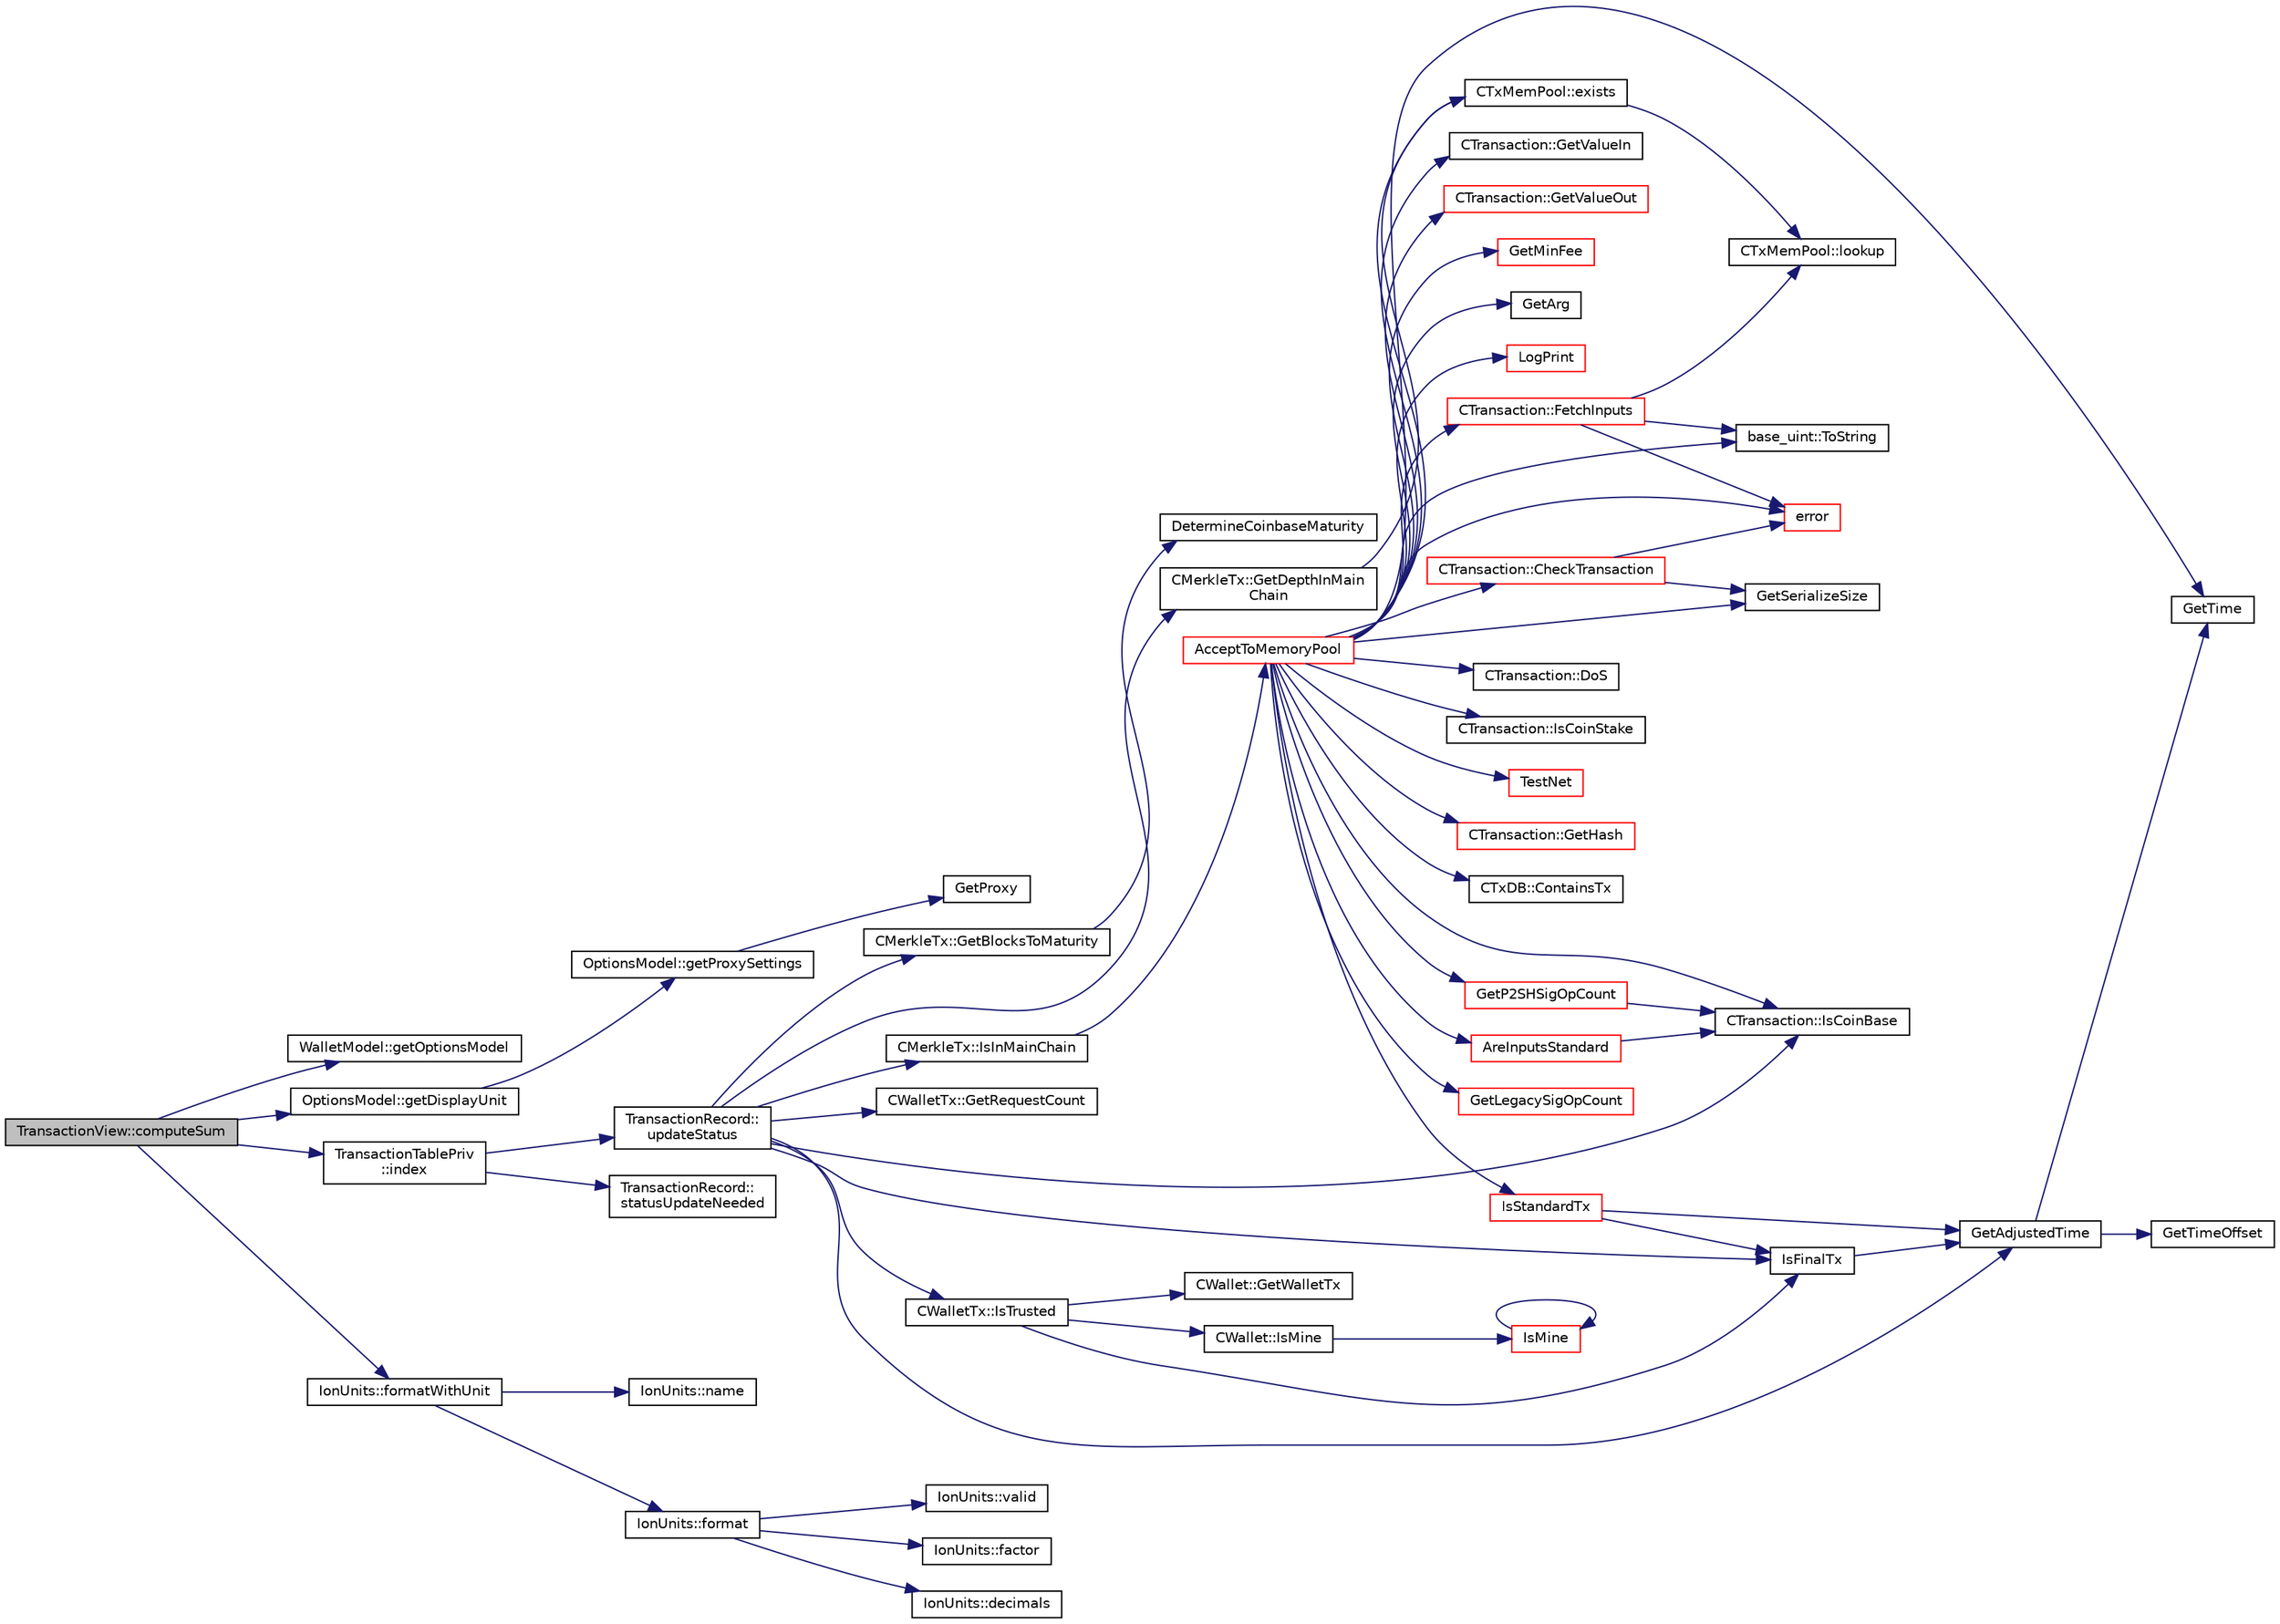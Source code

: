 digraph "TransactionView::computeSum"
{
  edge [fontname="Helvetica",fontsize="10",labelfontname="Helvetica",labelfontsize="10"];
  node [fontname="Helvetica",fontsize="10",shape=record];
  rankdir="LR";
  Node235 [label="TransactionView::computeSum",height=0.2,width=0.4,color="black", fillcolor="grey75", style="filled", fontcolor="black"];
  Node235 -> Node236 [color="midnightblue",fontsize="10",style="solid",fontname="Helvetica"];
  Node236 [label="WalletModel::getOptionsModel",height=0.2,width=0.4,color="black", fillcolor="white", style="filled",URL="$d4/d27/class_wallet_model.html#a96d53e56b3f8f07537ea2523f7a7d300"];
  Node235 -> Node237 [color="midnightblue",fontsize="10",style="solid",fontname="Helvetica"];
  Node237 [label="OptionsModel::getDisplayUnit",height=0.2,width=0.4,color="black", fillcolor="white", style="filled",URL="$da/d1f/class_options_model.html#a3b6e4d4ef42be3aaba315b8cd14f468e"];
  Node237 -> Node238 [color="midnightblue",fontsize="10",style="solid",fontname="Helvetica"];
  Node238 [label="OptionsModel::getProxySettings",height=0.2,width=0.4,color="black", fillcolor="white", style="filled",URL="$da/d1f/class_options_model.html#a0fa582a801df3753c2c50840c40bb350"];
  Node238 -> Node239 [color="midnightblue",fontsize="10",style="solid",fontname="Helvetica"];
  Node239 [label="GetProxy",height=0.2,width=0.4,color="black", fillcolor="white", style="filled",URL="$d0/d0e/netbase_8cpp.html#a4e67b39fc1769663260d791d2f4d049d"];
  Node235 -> Node240 [color="midnightblue",fontsize="10",style="solid",fontname="Helvetica"];
  Node240 [label="TransactionTablePriv\l::index",height=0.2,width=0.4,color="black", fillcolor="white", style="filled",URL="$d2/ddb/class_transaction_table_priv.html#ac692aa6aa7820e80accc971c70e0fae5"];
  Node240 -> Node241 [color="midnightblue",fontsize="10",style="solid",fontname="Helvetica"];
  Node241 [label="TransactionRecord::\lstatusUpdateNeeded",height=0.2,width=0.4,color="black", fillcolor="white", style="filled",URL="$d1/da7/class_transaction_record.html#aaca6757b7b300151694021be6af18d11",tooltip="Return whether a status update is needed. "];
  Node240 -> Node242 [color="midnightblue",fontsize="10",style="solid",fontname="Helvetica"];
  Node242 [label="TransactionRecord::\lupdateStatus",height=0.2,width=0.4,color="black", fillcolor="white", style="filled",URL="$d1/da7/class_transaction_record.html#a9b643dd885a790ae511705a1446556be",tooltip="Update status from core wallet tx. "];
  Node242 -> Node243 [color="midnightblue",fontsize="10",style="solid",fontname="Helvetica"];
  Node243 [label="CTransaction::IsCoinBase",height=0.2,width=0.4,color="black", fillcolor="white", style="filled",URL="$df/d43/class_c_transaction.html#a96256e8ac1bf79ad9c057e48c41132dd"];
  Node242 -> Node244 [color="midnightblue",fontsize="10",style="solid",fontname="Helvetica"];
  Node244 [label="CWalletTx::IsTrusted",height=0.2,width=0.4,color="black", fillcolor="white", style="filled",URL="$d6/d53/class_c_wallet_tx.html#a71efb0d5b5def8ae00a1d74b8741bfcb"];
  Node244 -> Node245 [color="midnightblue",fontsize="10",style="solid",fontname="Helvetica"];
  Node245 [label="IsFinalTx",height=0.2,width=0.4,color="black", fillcolor="white", style="filled",URL="$df/d0a/main_8cpp.html#adc332cd7ac94e639bb4239618341be19"];
  Node245 -> Node246 [color="midnightblue",fontsize="10",style="solid",fontname="Helvetica"];
  Node246 [label="GetAdjustedTime",height=0.2,width=0.4,color="black", fillcolor="white", style="filled",URL="$df/d2d/util_8cpp.html#a09f81b9c7650f898cf3cf305b87547e6"];
  Node246 -> Node247 [color="midnightblue",fontsize="10",style="solid",fontname="Helvetica"];
  Node247 [label="GetTime",height=0.2,width=0.4,color="black", fillcolor="white", style="filled",URL="$df/d2d/util_8cpp.html#a46fac5fba8ba905b5f9acb364f5d8c6f"];
  Node246 -> Node248 [color="midnightblue",fontsize="10",style="solid",fontname="Helvetica"];
  Node248 [label="GetTimeOffset",height=0.2,width=0.4,color="black", fillcolor="white", style="filled",URL="$df/d2d/util_8cpp.html#a50ca5344c75631267633f15cfe5e983e"];
  Node244 -> Node249 [color="midnightblue",fontsize="10",style="solid",fontname="Helvetica"];
  Node249 [label="CWallet::GetWalletTx",height=0.2,width=0.4,color="black", fillcolor="white", style="filled",URL="$d2/de5/class_c_wallet.html#ac496716bb889a5934fa27398aeb2330a"];
  Node244 -> Node250 [color="midnightblue",fontsize="10",style="solid",fontname="Helvetica"];
  Node250 [label="CWallet::IsMine",height=0.2,width=0.4,color="black", fillcolor="white", style="filled",URL="$d2/de5/class_c_wallet.html#a4eada57edc1c443564b8cc9b853d955c"];
  Node250 -> Node251 [color="midnightblue",fontsize="10",style="solid",fontname="Helvetica"];
  Node251 [label="IsMine",height=0.2,width=0.4,color="red", fillcolor="white", style="filled",URL="$dd/d0f/script_8cpp.html#adc59cf67d903c1ba1ef225561b85bfce"];
  Node251 -> Node251 [color="midnightblue",fontsize="10",style="solid",fontname="Helvetica"];
  Node242 -> Node253 [color="midnightblue",fontsize="10",style="solid",fontname="Helvetica"];
  Node253 [label="CMerkleTx::GetBlocksToMaturity",height=0.2,width=0.4,color="black", fillcolor="white", style="filled",URL="$d1/dff/class_c_merkle_tx.html#a69ebd437f7b44169659c3527fe73b6ab"];
  Node253 -> Node254 [color="midnightblue",fontsize="10",style="solid",fontname="Helvetica"];
  Node254 [label="DetermineCoinbaseMaturity",height=0.2,width=0.4,color="black", fillcolor="white", style="filled",URL="$d1/d08/proofs_8cpp.html#a97478c8207cae73889a6b1fbbc3c67e3",tooltip="Determine Coinbase Maturity (generally not a good idea - done so to increase speed) ..."];
  Node242 -> Node255 [color="midnightblue",fontsize="10",style="solid",fontname="Helvetica"];
  Node255 [label="CMerkleTx::GetDepthInMain\lChain",height=0.2,width=0.4,color="black", fillcolor="white", style="filled",URL="$d1/dff/class_c_merkle_tx.html#a887a9f1a0b7fc64b43e42cec76b38ef9"];
  Node255 -> Node256 [color="midnightblue",fontsize="10",style="solid",fontname="Helvetica"];
  Node256 [label="CTxMemPool::exists",height=0.2,width=0.4,color="black", fillcolor="white", style="filled",URL="$db/d98/class_c_tx_mem_pool.html#a8b7a13b5289ab839d4460f41a7da9789"];
  Node256 -> Node257 [color="midnightblue",fontsize="10",style="solid",fontname="Helvetica"];
  Node257 [label="CTxMemPool::lookup",height=0.2,width=0.4,color="black", fillcolor="white", style="filled",URL="$db/d98/class_c_tx_mem_pool.html#ad6d9966cdeb4b6586f7186e709b4e77e"];
  Node242 -> Node245 [color="midnightblue",fontsize="10",style="solid",fontname="Helvetica"];
  Node242 -> Node258 [color="midnightblue",fontsize="10",style="solid",fontname="Helvetica"];
  Node258 [label="CMerkleTx::IsInMainChain",height=0.2,width=0.4,color="black", fillcolor="white", style="filled",URL="$d1/dff/class_c_merkle_tx.html#ad4b3623fabf1924dba2a7694e3418e1e"];
  Node258 -> Node259 [color="midnightblue",fontsize="10",style="solid",fontname="Helvetica"];
  Node259 [label="AcceptToMemoryPool",height=0.2,width=0.4,color="red", fillcolor="white", style="filled",URL="$d4/dbf/main_8h.html#addea0e425b693b4c1be712c3ead94568",tooltip="(try to) add transaction to memory pool "];
  Node259 -> Node260 [color="midnightblue",fontsize="10",style="solid",fontname="Helvetica"];
  Node260 [label="CTransaction::CheckTransaction",height=0.2,width=0.4,color="red", fillcolor="white", style="filled",URL="$df/d43/class_c_transaction.html#a2104329681e2749baeeaaf47c0af482d"];
  Node260 -> Node261 [color="midnightblue",fontsize="10",style="solid",fontname="Helvetica"];
  Node261 [label="error",height=0.2,width=0.4,color="red", fillcolor="white", style="filled",URL="$d8/d3c/util_8h.html#af8985880cf4ef26df0a5aa2ffcb76662"];
  Node260 -> Node270 [color="midnightblue",fontsize="10",style="solid",fontname="Helvetica"];
  Node270 [label="GetSerializeSize",height=0.2,width=0.4,color="black", fillcolor="white", style="filled",URL="$df/d9d/serialize_8h.html#a48239e478ae730373d1984fe304ca025"];
  Node259 -> Node261 [color="midnightblue",fontsize="10",style="solid",fontname="Helvetica"];
  Node259 -> Node243 [color="midnightblue",fontsize="10",style="solid",fontname="Helvetica"];
  Node259 -> Node274 [color="midnightblue",fontsize="10",style="solid",fontname="Helvetica"];
  Node274 [label="CTransaction::DoS",height=0.2,width=0.4,color="black", fillcolor="white", style="filled",URL="$df/d43/class_c_transaction.html#ae5f57b4b90e5a179bb359bdf72fba753"];
  Node259 -> Node275 [color="midnightblue",fontsize="10",style="solid",fontname="Helvetica"];
  Node275 [label="CTransaction::IsCoinStake",height=0.2,width=0.4,color="black", fillcolor="white", style="filled",URL="$df/d43/class_c_transaction.html#ace4278a41a296d40dcf5fb2b9cf007ec"];
  Node259 -> Node276 [color="midnightblue",fontsize="10",style="solid",fontname="Helvetica"];
  Node276 [label="TestNet",height=0.2,width=0.4,color="red", fillcolor="white", style="filled",URL="$d7/ddb/chainparams_8h.html#abc8c1af875107f5eac0f327bd3b8363d"];
  Node259 -> Node278 [color="midnightblue",fontsize="10",style="solid",fontname="Helvetica"];
  Node278 [label="IsStandardTx",height=0.2,width=0.4,color="red", fillcolor="white", style="filled",URL="$df/d0a/main_8cpp.html#acd163a09d0e4384ebe85dead57730dd7"];
  Node278 -> Node245 [color="midnightblue",fontsize="10",style="solid",fontname="Helvetica"];
  Node278 -> Node246 [color="midnightblue",fontsize="10",style="solid",fontname="Helvetica"];
  Node259 -> Node294 [color="midnightblue",fontsize="10",style="solid",fontname="Helvetica"];
  Node294 [label="CTransaction::GetHash",height=0.2,width=0.4,color="red", fillcolor="white", style="filled",URL="$df/d43/class_c_transaction.html#a0b46d80e82ca324e82c2ce3fc1492bfa"];
  Node259 -> Node256 [color="midnightblue",fontsize="10",style="solid",fontname="Helvetica"];
  Node259 -> Node297 [color="midnightblue",fontsize="10",style="solid",fontname="Helvetica"];
  Node297 [label="CTxDB::ContainsTx",height=0.2,width=0.4,color="black", fillcolor="white", style="filled",URL="$d9/d8d/class_c_tx_d_b.html#a09b87317101ed16b6ad99794279f4c2d"];
  Node259 -> Node298 [color="midnightblue",fontsize="10",style="solid",fontname="Helvetica"];
  Node298 [label="CTransaction::FetchInputs",height=0.2,width=0.4,color="red", fillcolor="white", style="filled",URL="$df/d43/class_c_transaction.html#a5a4967303d3b588a120687f3ed1f4b0a",tooltip="Fetch from memory and/or disk. "];
  Node298 -> Node261 [color="midnightblue",fontsize="10",style="solid",fontname="Helvetica"];
  Node298 -> Node300 [color="midnightblue",fontsize="10",style="solid",fontname="Helvetica"];
  Node300 [label="base_uint::ToString",height=0.2,width=0.4,color="black", fillcolor="white", style="filled",URL="$da/df7/classbase__uint.html#acccba4d9d51a0c36261718ca0cbb293b"];
  Node298 -> Node257 [color="midnightblue",fontsize="10",style="solid",fontname="Helvetica"];
  Node259 -> Node300 [color="midnightblue",fontsize="10",style="solid",fontname="Helvetica"];
  Node259 -> Node302 [color="midnightblue",fontsize="10",style="solid",fontname="Helvetica"];
  Node302 [label="AreInputsStandard",height=0.2,width=0.4,color="red", fillcolor="white", style="filled",URL="$df/d0a/main_8cpp.html#a29901e539b487e09c90ff90c7560bd9d",tooltip="Check for standard transaction types. "];
  Node302 -> Node243 [color="midnightblue",fontsize="10",style="solid",fontname="Helvetica"];
  Node259 -> Node366 [color="midnightblue",fontsize="10",style="solid",fontname="Helvetica"];
  Node366 [label="GetLegacySigOpCount",height=0.2,width=0.4,color="red", fillcolor="white", style="filled",URL="$df/d0a/main_8cpp.html#ad2eaf4f8542c12ea9ee1183609cc6d1a",tooltip="Count ECDSA signature operations the old-fashioned (pre-0.6) way. "];
  Node259 -> Node368 [color="midnightblue",fontsize="10",style="solid",fontname="Helvetica"];
  Node368 [label="GetP2SHSigOpCount",height=0.2,width=0.4,color="red", fillcolor="white", style="filled",URL="$df/d0a/main_8cpp.html#a519cfd439598a8bf64fe5503aa74cfcb",tooltip="Count ECDSA signature operations in pay-to-script-hash inputs. "];
  Node368 -> Node243 [color="midnightblue",fontsize="10",style="solid",fontname="Helvetica"];
  Node259 -> Node379 [color="midnightblue",fontsize="10",style="solid",fontname="Helvetica"];
  Node379 [label="CTransaction::GetValueIn",height=0.2,width=0.4,color="black", fillcolor="white", style="filled",URL="$df/d43/class_c_transaction.html#a50051cce0d44bc4ea2018625101dc1b6",tooltip="Amount of ions coming in to this transaction Note that lightweight clients may not know anything besi..."];
  Node259 -> Node380 [color="midnightblue",fontsize="10",style="solid",fontname="Helvetica"];
  Node380 [label="CTransaction::GetValueOut",height=0.2,width=0.4,color="red", fillcolor="white", style="filled",URL="$df/d43/class_c_transaction.html#a9ce7d94c68adb37627d82669b83a7c59",tooltip="Amount of ions spent by this transaction. "];
  Node259 -> Node270 [color="midnightblue",fontsize="10",style="solid",fontname="Helvetica"];
  Node259 -> Node381 [color="midnightblue",fontsize="10",style="solid",fontname="Helvetica"];
  Node381 [label="GetMinFee",height=0.2,width=0.4,color="red", fillcolor="white", style="filled",URL="$df/d0a/main_8cpp.html#a95215e52b78d3270b416dc7b83a306fe"];
  Node259 -> Node247 [color="midnightblue",fontsize="10",style="solid",fontname="Helvetica"];
  Node259 -> Node361 [color="midnightblue",fontsize="10",style="solid",fontname="Helvetica"];
  Node361 [label="GetArg",height=0.2,width=0.4,color="black", fillcolor="white", style="filled",URL="$df/d2d/util_8cpp.html#a24f685720bf40370e5bd2a192ad50cd8",tooltip="Return string argument or default value. "];
  Node259 -> Node364 [color="midnightblue",fontsize="10",style="solid",fontname="Helvetica"];
  Node364 [label="LogPrint",height=0.2,width=0.4,color="red", fillcolor="white", style="filled",URL="$d8/d3c/util_8h.html#aab1f837a2366f424bdc996fdf6352171"];
  Node242 -> Node246 [color="midnightblue",fontsize="10",style="solid",fontname="Helvetica"];
  Node242 -> Node389 [color="midnightblue",fontsize="10",style="solid",fontname="Helvetica"];
  Node389 [label="CWalletTx::GetRequestCount",height=0.2,width=0.4,color="black", fillcolor="white", style="filled",URL="$d6/d53/class_c_wallet_tx.html#afd3ca5b54d33038a06189f3f27a97910"];
  Node235 -> Node390 [color="midnightblue",fontsize="10",style="solid",fontname="Helvetica"];
  Node390 [label="IonUnits::formatWithUnit",height=0.2,width=0.4,color="black", fillcolor="white", style="filled",URL="$d7/dab/class_ion_units.html#a07052cd4b4b8496b73ffe657432a8624",tooltip="Format as string (with unit) "];
  Node390 -> Node391 [color="midnightblue",fontsize="10",style="solid",fontname="Helvetica"];
  Node391 [label="IonUnits::format",height=0.2,width=0.4,color="black", fillcolor="white", style="filled",URL="$d7/dab/class_ion_units.html#a7cf8cdbd0a24c418ae91b511fac5bee4",tooltip="Format as string. "];
  Node391 -> Node392 [color="midnightblue",fontsize="10",style="solid",fontname="Helvetica"];
  Node392 [label="IonUnits::valid",height=0.2,width=0.4,color="black", fillcolor="white", style="filled",URL="$d7/dab/class_ion_units.html#a23c5b1306ed473dbb2375a6675a2ce13",tooltip="Is unit ID valid? "];
  Node391 -> Node393 [color="midnightblue",fontsize="10",style="solid",fontname="Helvetica"];
  Node393 [label="IonUnits::factor",height=0.2,width=0.4,color="black", fillcolor="white", style="filled",URL="$d7/dab/class_ion_units.html#a210814a200496caf63083ed4abd1bd24",tooltip="Number of Satoshis (1e-8) per unit. "];
  Node391 -> Node394 [color="midnightblue",fontsize="10",style="solid",fontname="Helvetica"];
  Node394 [label="IonUnits::decimals",height=0.2,width=0.4,color="black", fillcolor="white", style="filled",URL="$d7/dab/class_ion_units.html#a5e9c7a5b666b858c171760273c51c9d7",tooltip="Number of decimals left. "];
  Node390 -> Node395 [color="midnightblue",fontsize="10",style="solid",fontname="Helvetica"];
  Node395 [label="IonUnits::name",height=0.2,width=0.4,color="black", fillcolor="white", style="filled",URL="$d7/dab/class_ion_units.html#a5bb4881389b09aeeb0bc235e87e0a42f",tooltip="Short name. "];
}

